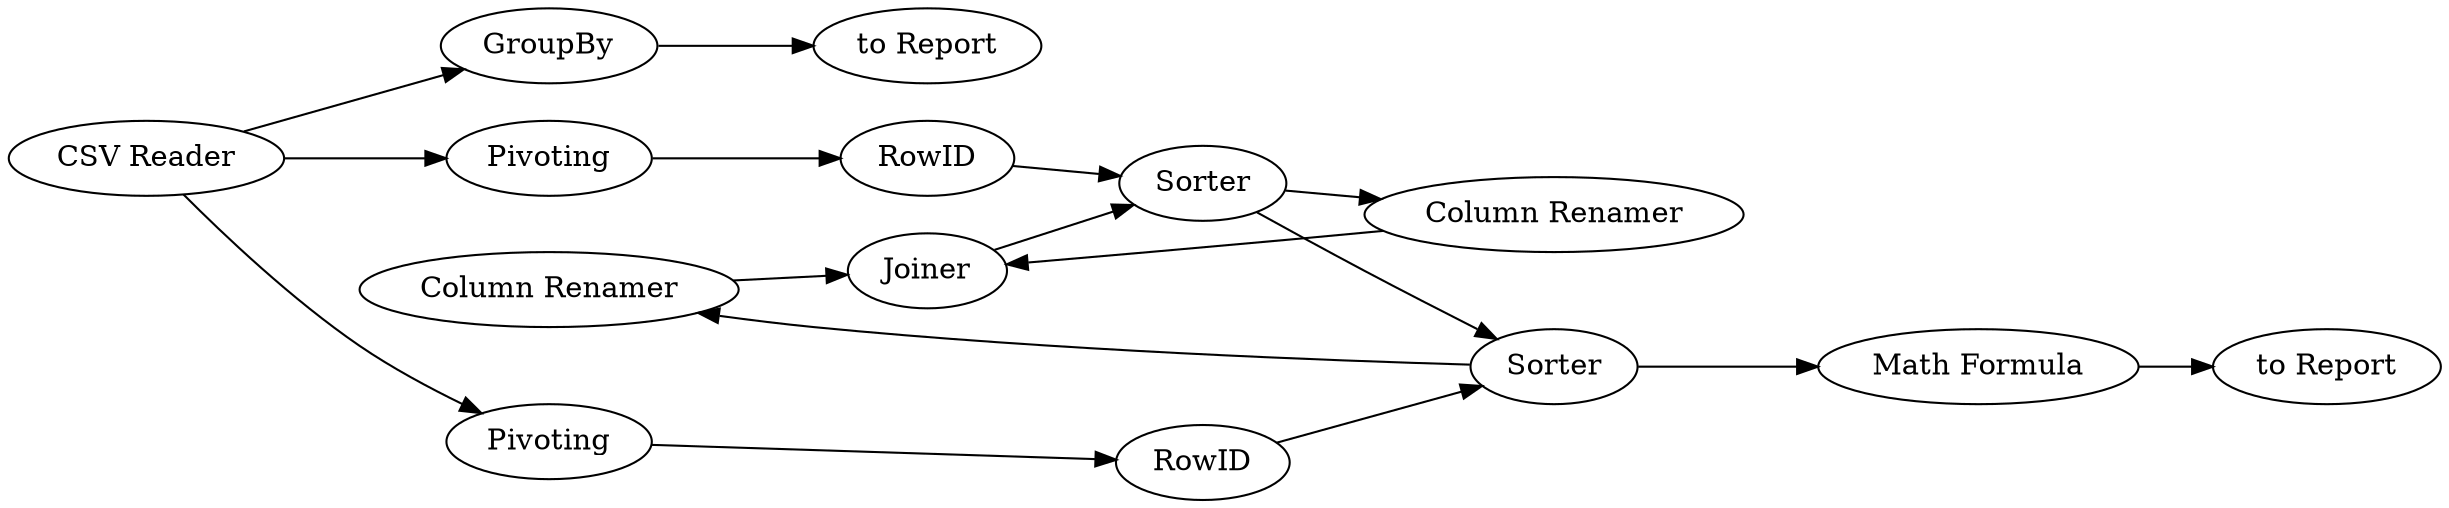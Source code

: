 digraph {
	36 -> 34
	20 -> 21
	16 -> 35
	34 -> 16
	3 -> 8
	21 -> 16
	33 -> 19
	17 -> 36
	19 -> 22
	22 -> 17
	33 -> 3
	17 -> 18
	35 -> 34
	33 -> 20
	16 -> 17
	18 -> 15
	16 [label=Sorter]
	20 [label=Pivoting]
	35 [label="Column Renamer"]
	34 [label=Joiner]
	22 [label=RowID]
	36 [label="Column Renamer"]
	18 [label="Math Formula"]
	21 [label=RowID]
	8 [label="to Report"]
	15 [label="to Report"]
	33 [label="CSV Reader"]
	17 [label=Sorter]
	3 [label=GroupBy]
	19 [label=Pivoting]
	rankdir=LR
}
